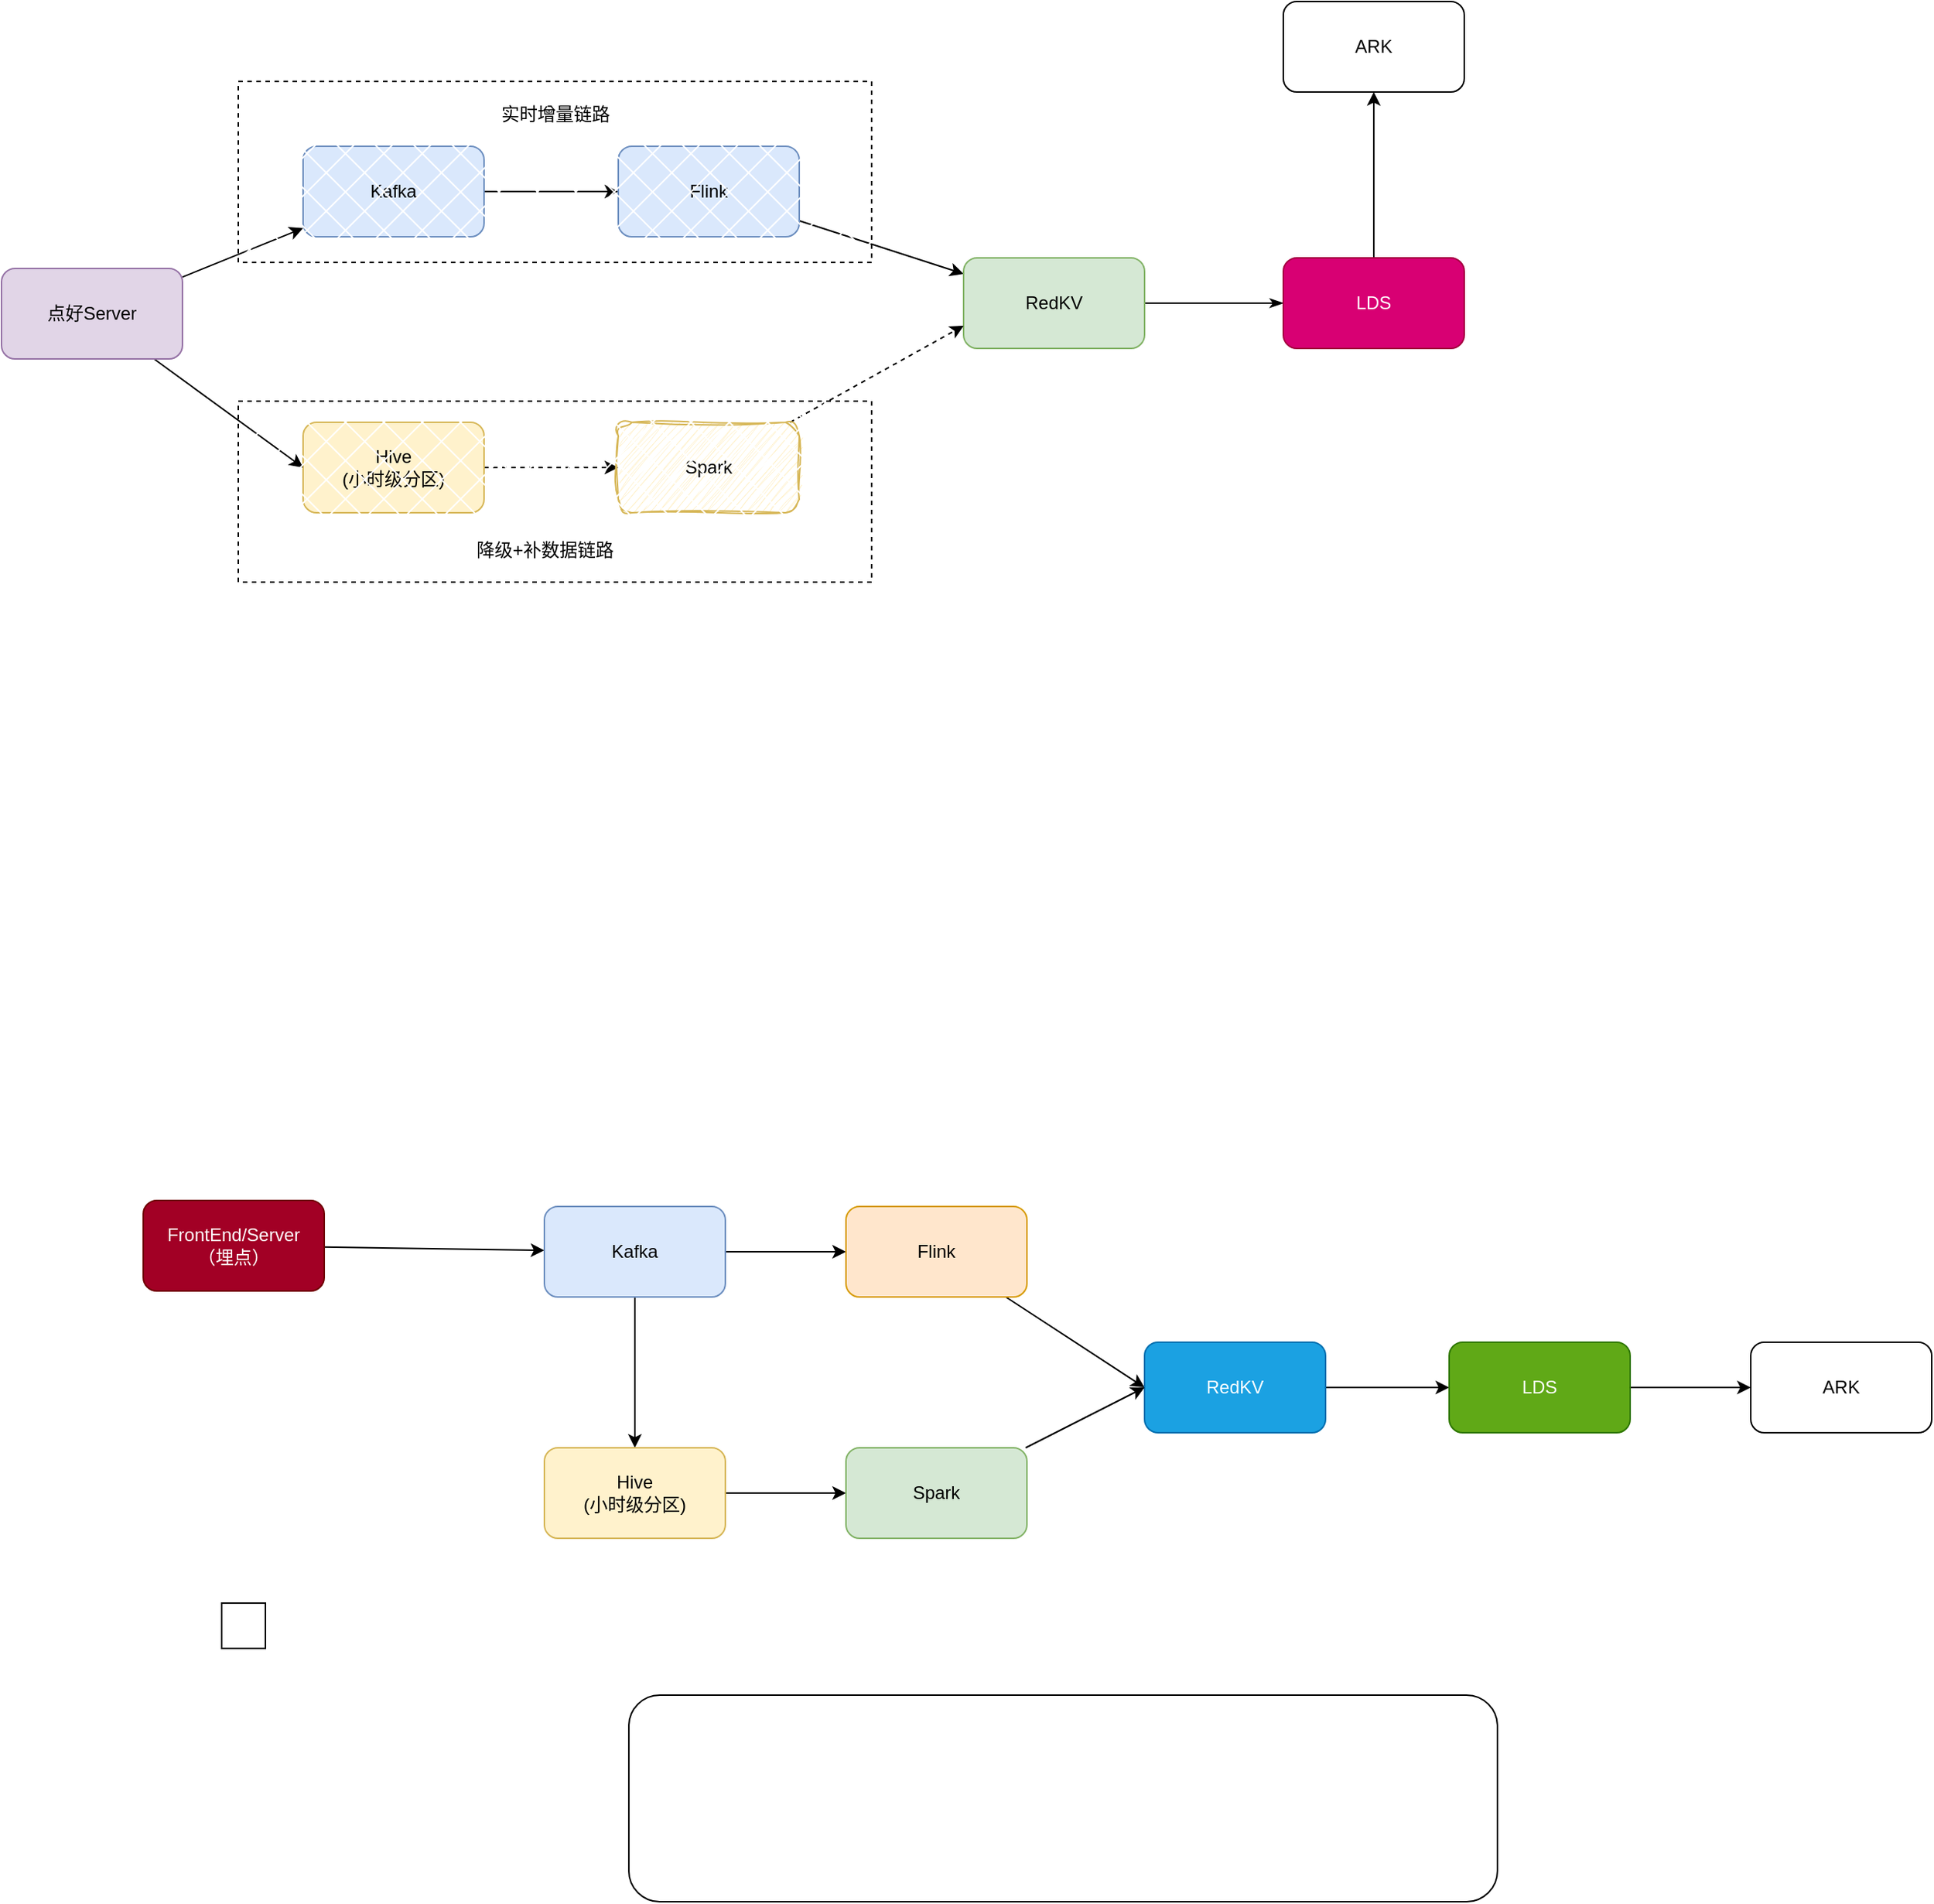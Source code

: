 <mxfile version="23.1.1" type="github">
  <diagram name="Page-1" id="i_hFuDhX6voU7J-K0fBx">
    <mxGraphModel dx="1647" dy="662" grid="0" gridSize="10" guides="1" tooltips="1" connect="1" arrows="1" fold="1" page="0" pageScale="1" pageWidth="850" pageHeight="1100" math="0" shadow="0">
      <root>
        <mxCell id="0" />
        <mxCell id="1" parent="0" />
        <mxCell id="Olyu-w_eP48Fr1E_7s6x-3" value="" style="edgeStyle=orthogonalEdgeStyle;rounded=0;orthogonalLoop=1;jettySize=auto;html=1;" parent="1" source="Olyu-w_eP48Fr1E_7s6x-1" target="Olyu-w_eP48Fr1E_7s6x-2" edge="1">
          <mxGeometry relative="1" as="geometry" />
        </mxCell>
        <mxCell id="Olyu-w_eP48Fr1E_7s6x-13" value="" style="rounded=0;orthogonalLoop=1;jettySize=auto;html=1;startArrow=classic;startFill=1;endArrow=none;endFill=0;" parent="1" source="Olyu-w_eP48Fr1E_7s6x-1" target="Olyu-w_eP48Fr1E_7s6x-12" edge="1">
          <mxGeometry relative="1" as="geometry" />
        </mxCell>
        <mxCell id="Olyu-w_eP48Fr1E_7s6x-1" value="Kafka" style="rounded=1;whiteSpace=wrap;html=1;fillColor=#dae8fc;strokeColor=#6c8ebf;" parent="1" vertex="1">
          <mxGeometry x="160" y="337" width="120" height="60" as="geometry" />
        </mxCell>
        <mxCell id="Olyu-w_eP48Fr1E_7s6x-5" value="" style="rounded=0;orthogonalLoop=1;jettySize=auto;html=1;" parent="1" source="Olyu-w_eP48Fr1E_7s6x-2" target="Olyu-w_eP48Fr1E_7s6x-4" edge="1">
          <mxGeometry relative="1" as="geometry" />
        </mxCell>
        <mxCell id="Olyu-w_eP48Fr1E_7s6x-2" value="Flink" style="rounded=1;whiteSpace=wrap;html=1;fillColor=#dae8fc;strokeColor=#6c8ebf;" parent="1" vertex="1">
          <mxGeometry x="369" y="337" width="120" height="60" as="geometry" />
        </mxCell>
        <mxCell id="Olyu-w_eP48Fr1E_7s6x-16" value="" style="edgeStyle=orthogonalEdgeStyle;rounded=0;orthogonalLoop=1;jettySize=auto;html=1;startArrow=none;startFill=0;endArrow=classicThin;endFill=1;" parent="1" source="Olyu-w_eP48Fr1E_7s6x-4" target="Olyu-w_eP48Fr1E_7s6x-15" edge="1">
          <mxGeometry relative="1" as="geometry" />
        </mxCell>
        <mxCell id="Olyu-w_eP48Fr1E_7s6x-4" value="RedKV" style="rounded=1;whiteSpace=wrap;html=1;fillColor=#d5e8d4;strokeColor=#82b366;" parent="1" vertex="1">
          <mxGeometry x="598" y="411" width="120" height="60" as="geometry" />
        </mxCell>
        <mxCell id="Olyu-w_eP48Fr1E_7s6x-9" value="" style="edgeStyle=orthogonalEdgeStyle;rounded=0;orthogonalLoop=1;jettySize=auto;html=1;dashed=1;" parent="1" source="Olyu-w_eP48Fr1E_7s6x-6" target="Olyu-w_eP48Fr1E_7s6x-8" edge="1">
          <mxGeometry relative="1" as="geometry" />
        </mxCell>
        <mxCell id="Olyu-w_eP48Fr1E_7s6x-6" value="Hive&lt;br&gt;(小时级分区)" style="rounded=1;whiteSpace=wrap;html=1;fillColor=#fff2cc;strokeColor=#d6b656;" parent="1" vertex="1">
          <mxGeometry x="160" y="520" width="120" height="60" as="geometry" />
        </mxCell>
        <mxCell id="Olyu-w_eP48Fr1E_7s6x-11" value="" style="rounded=0;orthogonalLoop=1;jettySize=auto;html=1;entryX=0;entryY=0.75;entryDx=0;entryDy=0;dashed=1;" parent="1" source="Olyu-w_eP48Fr1E_7s6x-8" target="Olyu-w_eP48Fr1E_7s6x-4" edge="1">
          <mxGeometry relative="1" as="geometry">
            <mxPoint x="569" y="517" as="targetPoint" />
          </mxGeometry>
        </mxCell>
        <mxCell id="Olyu-w_eP48Fr1E_7s6x-8" value="Spark" style="whiteSpace=wrap;html=1;rounded=1;fillColor=#fff2cc;strokeColor=#d6b656;gradientColor=none;shadow=0;glass=0;sketch=1;curveFitting=1;jiggle=2;" parent="1" vertex="1">
          <mxGeometry x="369" y="520" width="120" height="60" as="geometry" />
        </mxCell>
        <mxCell id="lzxiVklrCA61hMPIfOuQ-2" value="" style="rounded=0;orthogonalLoop=1;jettySize=auto;html=1;entryX=0;entryY=0.5;entryDx=0;entryDy=0;" edge="1" parent="1" source="Olyu-w_eP48Fr1E_7s6x-12" target="Olyu-w_eP48Fr1E_7s6x-6">
          <mxGeometry relative="1" as="geometry">
            <mxPoint x="29" y="487" as="targetPoint" />
          </mxGeometry>
        </mxCell>
        <mxCell id="Olyu-w_eP48Fr1E_7s6x-12" value="点好Server" style="rounded=1;whiteSpace=wrap;html=1;fillColor=#e1d5e7;strokeColor=#9673a6;" parent="1" vertex="1">
          <mxGeometry x="-40" y="418" width="120" height="60" as="geometry" />
        </mxCell>
        <mxCell id="Olyu-w_eP48Fr1E_7s6x-18" value="" style="edgeStyle=orthogonalEdgeStyle;rounded=0;orthogonalLoop=1;jettySize=auto;html=1;startArrow=none;startFill=0;endArrow=classic;endFill=1;" parent="1" source="Olyu-w_eP48Fr1E_7s6x-15" target="Olyu-w_eP48Fr1E_7s6x-17" edge="1">
          <mxGeometry relative="1" as="geometry" />
        </mxCell>
        <mxCell id="Olyu-w_eP48Fr1E_7s6x-15" value="LDS" style="rounded=1;whiteSpace=wrap;html=1;fillColor=#d80073;fontColor=#ffffff;strokeColor=#A50040;" parent="1" vertex="1">
          <mxGeometry x="810" y="411" width="120" height="60" as="geometry" />
        </mxCell>
        <mxCell id="Olyu-w_eP48Fr1E_7s6x-17" value="ARK" style="rounded=1;whiteSpace=wrap;html=1;" parent="1" vertex="1">
          <mxGeometry x="810" y="241" width="120" height="60" as="geometry" />
        </mxCell>
        <mxCell id="38t9WZw2wdU8tdVC_Z4--1" value="" style="edgeStyle=orthogonalEdgeStyle;rounded=0;orthogonalLoop=1;jettySize=auto;html=1;" parent="1" source="38t9WZw2wdU8tdVC_Z4--4" target="38t9WZw2wdU8tdVC_Z4--6" edge="1">
          <mxGeometry relative="1" as="geometry" />
        </mxCell>
        <mxCell id="38t9WZw2wdU8tdVC_Z4--3" value="" style="rounded=0;orthogonalLoop=1;jettySize=auto;html=1;startArrow=classic;startFill=1;endArrow=none;endFill=0;" parent="1" source="38t9WZw2wdU8tdVC_Z4--4" target="38t9WZw2wdU8tdVC_Z4--13" edge="1">
          <mxGeometry relative="1" as="geometry" />
        </mxCell>
        <mxCell id="lzxiVklrCA61hMPIfOuQ-5" value="" style="edgeStyle=orthogonalEdgeStyle;rounded=0;orthogonalLoop=1;jettySize=auto;html=1;" edge="1" parent="1" source="38t9WZw2wdU8tdVC_Z4--4" target="38t9WZw2wdU8tdVC_Z4--10">
          <mxGeometry relative="1" as="geometry" />
        </mxCell>
        <mxCell id="38t9WZw2wdU8tdVC_Z4--4" value="Kafka" style="rounded=1;whiteSpace=wrap;html=1;fillColor=#dae8fc;strokeColor=#6c8ebf;" parent="1" vertex="1">
          <mxGeometry x="320" y="1040" width="120" height="60" as="geometry" />
        </mxCell>
        <mxCell id="38t9WZw2wdU8tdVC_Z4--5" value="" style="rounded=0;orthogonalLoop=1;jettySize=auto;html=1;entryX=0;entryY=0.5;entryDx=0;entryDy=0;" parent="1" source="38t9WZw2wdU8tdVC_Z4--6" target="38t9WZw2wdU8tdVC_Z4--8" edge="1">
          <mxGeometry relative="1" as="geometry" />
        </mxCell>
        <mxCell id="38t9WZw2wdU8tdVC_Z4--6" value="Flink" style="rounded=1;whiteSpace=wrap;html=1;fillColor=#ffe6cc;strokeColor=#d79b00;" parent="1" vertex="1">
          <mxGeometry x="520" y="1040" width="120" height="60" as="geometry" />
        </mxCell>
        <mxCell id="38t9WZw2wdU8tdVC_Z4--7" value="" style="edgeStyle=orthogonalEdgeStyle;rounded=0;orthogonalLoop=1;jettySize=auto;html=1;startArrow=none;startFill=0;endArrow=classic;endFill=1;" parent="1" source="38t9WZw2wdU8tdVC_Z4--8" target="38t9WZw2wdU8tdVC_Z4--15" edge="1">
          <mxGeometry relative="1" as="geometry" />
        </mxCell>
        <mxCell id="38t9WZw2wdU8tdVC_Z4--8" value="RedKV" style="rounded=1;whiteSpace=wrap;html=1;fillColor=#1ba1e2;fontColor=#ffffff;strokeColor=#006EAF;" parent="1" vertex="1">
          <mxGeometry x="718" y="1130" width="120" height="60" as="geometry" />
        </mxCell>
        <mxCell id="38t9WZw2wdU8tdVC_Z4--9" value="" style="edgeStyle=orthogonalEdgeStyle;rounded=0;orthogonalLoop=1;jettySize=auto;html=1;" parent="1" source="38t9WZw2wdU8tdVC_Z4--10" target="38t9WZw2wdU8tdVC_Z4--12" edge="1">
          <mxGeometry relative="1" as="geometry" />
        </mxCell>
        <mxCell id="38t9WZw2wdU8tdVC_Z4--10" value="Hive&lt;br&gt;(小时级分区)" style="rounded=1;whiteSpace=wrap;html=1;fillColor=#fff2cc;strokeColor=#d6b656;" parent="1" vertex="1">
          <mxGeometry x="320" y="1200" width="120" height="60" as="geometry" />
        </mxCell>
        <mxCell id="38t9WZw2wdU8tdVC_Z4--11" value="" style="rounded=0;orthogonalLoop=1;jettySize=auto;html=1;entryX=0;entryY=0.5;entryDx=0;entryDy=0;" parent="1" source="38t9WZw2wdU8tdVC_Z4--12" target="38t9WZw2wdU8tdVC_Z4--8" edge="1">
          <mxGeometry relative="1" as="geometry">
            <mxPoint x="780" y="1150" as="targetPoint" />
          </mxGeometry>
        </mxCell>
        <mxCell id="38t9WZw2wdU8tdVC_Z4--12" value="Spark" style="whiteSpace=wrap;html=1;rounded=1;fillColor=#d5e8d4;strokeColor=#82b366;" parent="1" vertex="1">
          <mxGeometry x="520" y="1200" width="120" height="60" as="geometry" />
        </mxCell>
        <mxCell id="38t9WZw2wdU8tdVC_Z4--13" value="FrontEnd/Server&lt;br&gt;（埋点）" style="rounded=1;whiteSpace=wrap;html=1;fillColor=#a20025;fontColor=#ffffff;strokeColor=#6F0000;" parent="1" vertex="1">
          <mxGeometry x="54" y="1036" width="120" height="60" as="geometry" />
        </mxCell>
        <mxCell id="38t9WZw2wdU8tdVC_Z4--21" value="" style="edgeStyle=orthogonalEdgeStyle;rounded=0;orthogonalLoop=1;jettySize=auto;html=1;" parent="1" source="38t9WZw2wdU8tdVC_Z4--15" target="38t9WZw2wdU8tdVC_Z4--20" edge="1">
          <mxGeometry relative="1" as="geometry" />
        </mxCell>
        <mxCell id="38t9WZw2wdU8tdVC_Z4--15" value="LDS" style="rounded=1;whiteSpace=wrap;html=1;fillColor=#60a917;fontColor=#ffffff;strokeColor=#2D7600;" parent="1" vertex="1">
          <mxGeometry x="920" y="1130" width="120" height="60" as="geometry" />
        </mxCell>
        <mxCell id="38t9WZw2wdU8tdVC_Z4--20" value="ARK" style="rounded=1;whiteSpace=wrap;html=1;" parent="1" vertex="1">
          <mxGeometry x="1120" y="1130" width="120" height="60" as="geometry" />
        </mxCell>
        <mxCell id="71Jp7hl-TTsXlKyE7o5B-2" value="" style="rounded=0;whiteSpace=wrap;html=1;shadow=0;dashed=1;fillStyle=cross-hatch;strokeColor=default;align=right;verticalAlign=middle;fontFamily=Helvetica;fontSize=12;fontColor=default;fillColor=default;gradientColor=none;glass=0;" parent="1" vertex="1">
          <mxGeometry x="117" y="506" width="420" height="120" as="geometry" />
        </mxCell>
        <mxCell id="71Jp7hl-TTsXlKyE7o5B-3" value="降级+补数据链路" style="text;html=1;strokeColor=none;fillColor=none;align=center;verticalAlign=middle;whiteSpace=wrap;rounded=0;fontSize=12;fontFamily=Helvetica;fontColor=default;" parent="1" vertex="1">
          <mxGeometry x="254.5" y="590" width="131" height="30" as="geometry" />
        </mxCell>
        <mxCell id="lzxiVklrCA61hMPIfOuQ-3" value="" style="rounded=0;whiteSpace=wrap;html=1;shadow=0;dashed=1;fillStyle=cross-hatch;strokeColor=default;align=right;verticalAlign=middle;fontFamily=Helvetica;fontSize=12;fontColor=default;fillColor=default;gradientColor=none;glass=0;" vertex="1" parent="1">
          <mxGeometry x="117" y="294" width="420" height="120" as="geometry" />
        </mxCell>
        <mxCell id="lzxiVklrCA61hMPIfOuQ-4" value="实时增量链路" style="text;html=1;strokeColor=none;fillColor=none;align=center;verticalAlign=middle;whiteSpace=wrap;rounded=0;fontSize=12;fontFamily=Helvetica;fontColor=default;" vertex="1" parent="1">
          <mxGeometry x="261.5" y="301" width="131" height="30" as="geometry" />
        </mxCell>
        <mxCell id="lzxiVklrCA61hMPIfOuQ-6" value="" style="rounded=1;whiteSpace=wrap;html=1;glass=0;shadow=0;gradientColor=none;" vertex="1" parent="1">
          <mxGeometry x="376" y="1364" width="576" height="137" as="geometry" />
        </mxCell>
        <mxCell id="lzxiVklrCA61hMPIfOuQ-8" value="" style="rounded=0;whiteSpace=wrap;html=1;shadow=0;glass=0;strokeColor=default;align=center;verticalAlign=middle;fontFamily=Helvetica;fontSize=12;fontColor=default;fillColor=default;" vertex="1" parent="1">
          <mxGeometry x="106" y="1303" width="29" height="30" as="geometry" />
        </mxCell>
      </root>
    </mxGraphModel>
  </diagram>
</mxfile>
